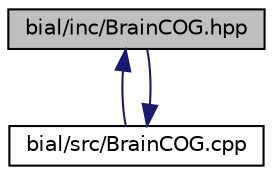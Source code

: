 digraph "bial/inc/BrainCOG.hpp"
{
  edge [fontname="Helvetica",fontsize="10",labelfontname="Helvetica",labelfontsize="10"];
  node [fontname="Helvetica",fontsize="10",shape=record];
  Node1 [label="bial/inc/BrainCOG.hpp",height=0.2,width=0.4,color="black", fillcolor="grey75", style="filled", fontcolor="black"];
  Node1 -> Node2 [dir="back",color="midnightblue",fontsize="10",style="solid",fontname="Helvetica"];
  Node2 [label="bial/src/BrainCOG.cpp",height=0.2,width=0.4,color="black", fillcolor="white", style="filled",URL="$_brain_c_o_g_8cpp.html"];
  Node2 -> Node1 [dir="back",color="midnightblue",fontsize="10",style="solid",fontname="Helvetica"];
}
